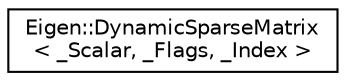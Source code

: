 digraph "Graphical Class Hierarchy"
{
  edge [fontname="Helvetica",fontsize="10",labelfontname="Helvetica",labelfontsize="10"];
  node [fontname="Helvetica",fontsize="10",shape=record];
  rankdir="LR";
  Node1 [label="Eigen::DynamicSparseMatrix\l\< _Scalar, _Flags, _Index \>",height=0.2,width=0.4,color="black", fillcolor="white", style="filled",URL="$class_eigen_1_1_dynamic_sparse_matrix.html"];
}
